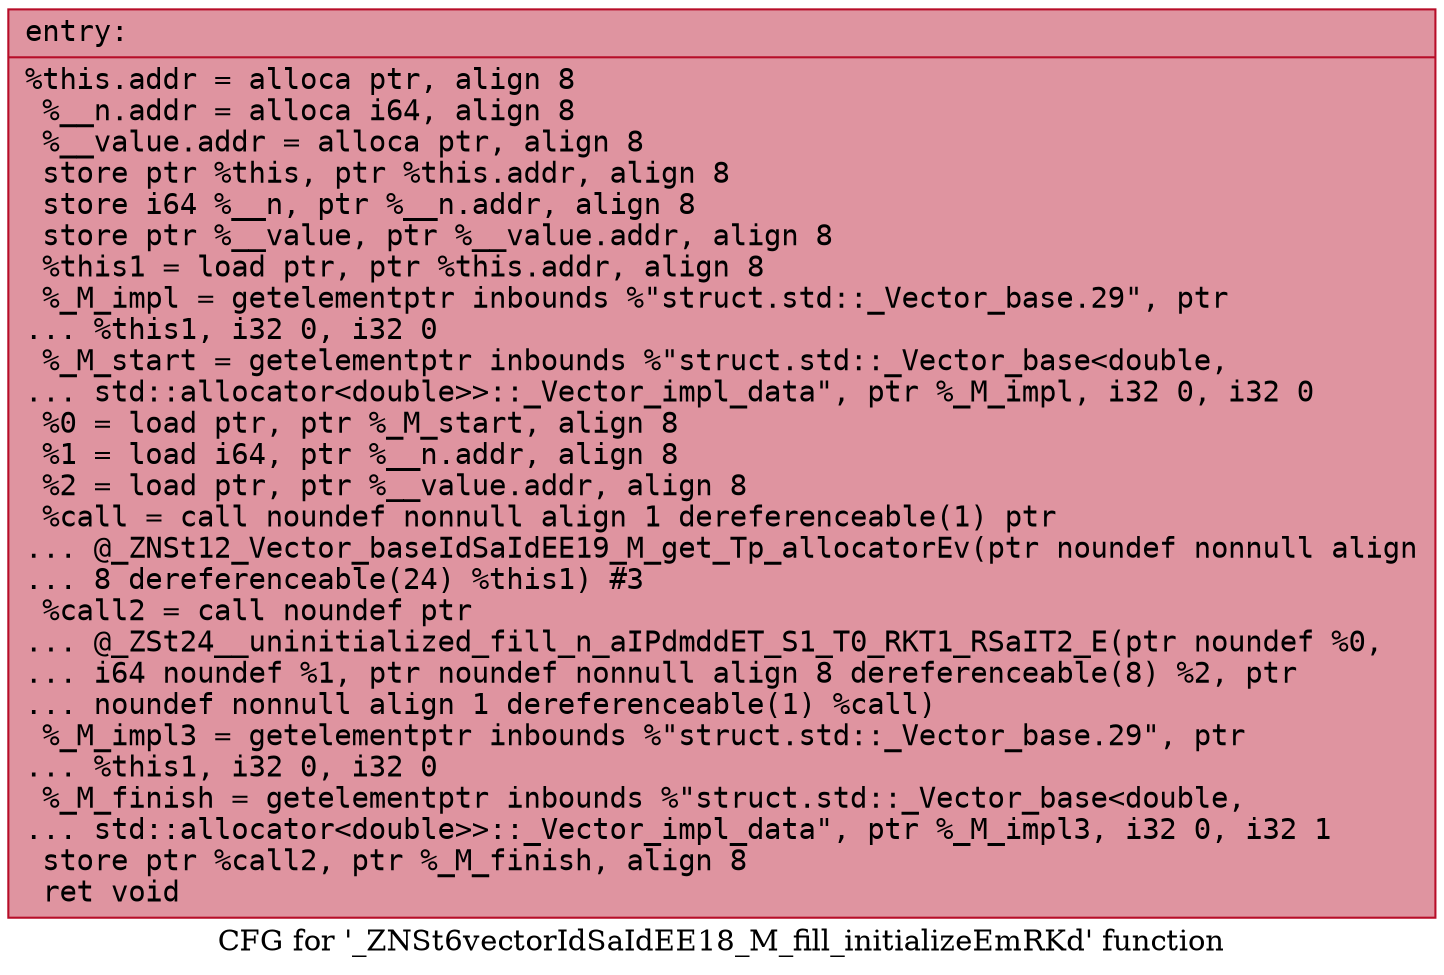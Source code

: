digraph "CFG for '_ZNSt6vectorIdSaIdEE18_M_fill_initializeEmRKd' function" {
	label="CFG for '_ZNSt6vectorIdSaIdEE18_M_fill_initializeEmRKd' function";

	Node0x556c3c7bf5d0 [shape=record,color="#b70d28ff", style=filled, fillcolor="#b70d2870" fontname="Courier",label="{entry:\l|  %this.addr = alloca ptr, align 8\l  %__n.addr = alloca i64, align 8\l  %__value.addr = alloca ptr, align 8\l  store ptr %this, ptr %this.addr, align 8\l  store i64 %__n, ptr %__n.addr, align 8\l  store ptr %__value, ptr %__value.addr, align 8\l  %this1 = load ptr, ptr %this.addr, align 8\l  %_M_impl = getelementptr inbounds %\"struct.std::_Vector_base.29\", ptr\l... %this1, i32 0, i32 0\l  %_M_start = getelementptr inbounds %\"struct.std::_Vector_base\<double,\l... std::allocator\<double\>\>::_Vector_impl_data\", ptr %_M_impl, i32 0, i32 0\l  %0 = load ptr, ptr %_M_start, align 8\l  %1 = load i64, ptr %__n.addr, align 8\l  %2 = load ptr, ptr %__value.addr, align 8\l  %call = call noundef nonnull align 1 dereferenceable(1) ptr\l... @_ZNSt12_Vector_baseIdSaIdEE19_M_get_Tp_allocatorEv(ptr noundef nonnull align\l... 8 dereferenceable(24) %this1) #3\l  %call2 = call noundef ptr\l... @_ZSt24__uninitialized_fill_n_aIPdmddET_S1_T0_RKT1_RSaIT2_E(ptr noundef %0,\l... i64 noundef %1, ptr noundef nonnull align 8 dereferenceable(8) %2, ptr\l... noundef nonnull align 1 dereferenceable(1) %call)\l  %_M_impl3 = getelementptr inbounds %\"struct.std::_Vector_base.29\", ptr\l... %this1, i32 0, i32 0\l  %_M_finish = getelementptr inbounds %\"struct.std::_Vector_base\<double,\l... std::allocator\<double\>\>::_Vector_impl_data\", ptr %_M_impl3, i32 0, i32 1\l  store ptr %call2, ptr %_M_finish, align 8\l  ret void\l}"];
}

